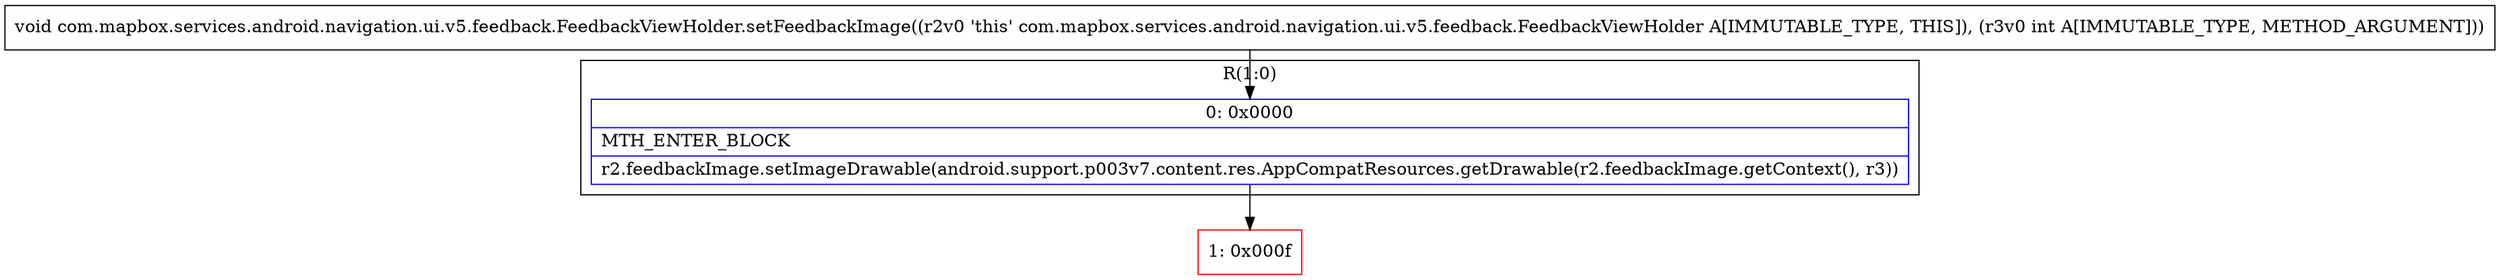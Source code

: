 digraph "CFG forcom.mapbox.services.android.navigation.ui.v5.feedback.FeedbackViewHolder.setFeedbackImage(I)V" {
subgraph cluster_Region_1817276559 {
label = "R(1:0)";
node [shape=record,color=blue];
Node_0 [shape=record,label="{0\:\ 0x0000|MTH_ENTER_BLOCK\l|r2.feedbackImage.setImageDrawable(android.support.p003v7.content.res.AppCompatResources.getDrawable(r2.feedbackImage.getContext(), r3))\l}"];
}
Node_1 [shape=record,color=red,label="{1\:\ 0x000f}"];
MethodNode[shape=record,label="{void com.mapbox.services.android.navigation.ui.v5.feedback.FeedbackViewHolder.setFeedbackImage((r2v0 'this' com.mapbox.services.android.navigation.ui.v5.feedback.FeedbackViewHolder A[IMMUTABLE_TYPE, THIS]), (r3v0 int A[IMMUTABLE_TYPE, METHOD_ARGUMENT])) }"];
MethodNode -> Node_0;
Node_0 -> Node_1;
}

